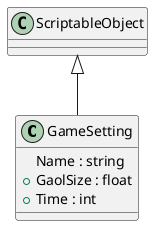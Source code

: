 @startuml
class GameSetting {
    Name : string
    + GaolSize : float
    + Time : int
}
ScriptableObject <|-- GameSetting
@enduml
